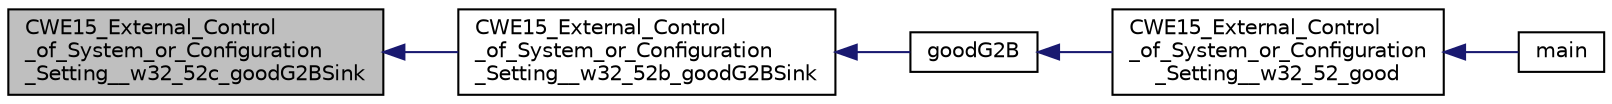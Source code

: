 digraph "CWE15_External_Control_of_System_or_Configuration_Setting__w32_52c_goodG2BSink"
{
  edge [fontname="Helvetica",fontsize="10",labelfontname="Helvetica",labelfontsize="10"];
  node [fontname="Helvetica",fontsize="10",shape=record];
  rankdir="LR";
  Node6 [label="CWE15_External_Control\l_of_System_or_Configuration\l_Setting__w32_52c_goodG2BSink",height=0.2,width=0.4,color="black", fillcolor="grey75", style="filled", fontcolor="black"];
  Node6 -> Node7 [dir="back",color="midnightblue",fontsize="10",style="solid",fontname="Helvetica"];
  Node7 [label="CWE15_External_Control\l_of_System_or_Configuration\l_Setting__w32_52b_goodG2BSink",height=0.2,width=0.4,color="black", fillcolor="white", style="filled",URL="$CWE15__External__Control__of__System__or__Configuration__Setting____w32__52b_8c.html#a5a55b304d085d51c3700c675286e1164"];
  Node7 -> Node8 [dir="back",color="midnightblue",fontsize="10",style="solid",fontname="Helvetica"];
  Node8 [label="goodG2B",height=0.2,width=0.4,color="black", fillcolor="white", style="filled",URL="$CWE15__External__Control__of__System__or__Configuration__Setting____w32__52a_8c.html#a7eda1d9036806a85a3f6bf72aa50b678"];
  Node8 -> Node9 [dir="back",color="midnightblue",fontsize="10",style="solid",fontname="Helvetica"];
  Node9 [label="CWE15_External_Control\l_of_System_or_Configuration\l_Setting__w32_52_good",height=0.2,width=0.4,color="black", fillcolor="white", style="filled",URL="$testcases_8h.html#a83cfadcceadfbe2c73aac0e27cbb386e"];
  Node9 -> Node10 [dir="back",color="midnightblue",fontsize="10",style="solid",fontname="Helvetica"];
  Node10 [label="main",height=0.2,width=0.4,color="black", fillcolor="white", style="filled",URL="$main_8cpp.html#a0ddf1224851353fc92bfbff6f499fa97"];
}
